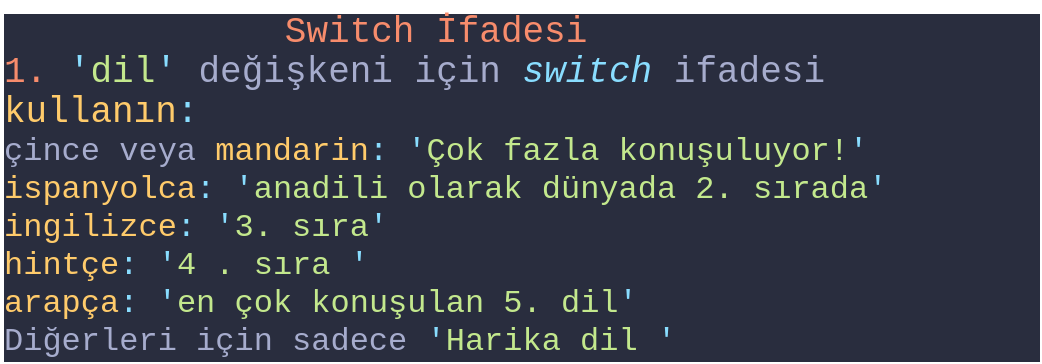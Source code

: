 <mxfile version="18.1.3" type="google" pages="4"><diagram id="4KESBLsWZZrJJSpg42B9" name="156 Switch Statement"><mxGraphModel dx="1490" dy="649" grid="1" gridSize="10" guides="1" tooltips="1" connect="1" arrows="1" fold="1" page="1" pageScale="1" pageWidth="4681" pageHeight="3300" math="0" shadow="0"><root><mxCell id="0"/><mxCell id="1" parent="0"/><mxCell id="v5a4PRGy6sJuDJHHzYLF-1" value="&lt;div style=&quot;color: rgb(166 , 172 , 205) ; background-color: rgb(41 , 45 , 62) ; font-family: &amp;#34;consolas&amp;#34; , &amp;#34;courier new&amp;#34; , monospace ; font-weight: normal ; line-height: 18px&quot;&gt;&lt;div&gt;&lt;font style=&quot;font-size: 18px&quot;&gt;&lt;span style=&quot;color: rgb(247 , 140 , 108)&quot;&gt;&amp;nbsp; &amp;nbsp; &amp;nbsp; &amp;nbsp; &amp;nbsp; &amp;nbsp; &amp;nbsp;Switch İfadesi&lt;/span&gt;&lt;/font&gt;&lt;/div&gt;&lt;div&gt;&lt;font style=&quot;font-size: 18px&quot;&gt;&lt;span style=&quot;color: rgb(247 , 140 , 108)&quot;&gt;1.&lt;/span&gt;&lt;span style=&quot;color: rgb(166 , 172 , 205)&quot;&gt; &lt;/span&gt;&lt;span style=&quot;color: rgb(137 , 221 , 255)&quot;&gt;'&lt;/span&gt;&lt;span style=&quot;color: rgb(195 , 232 , 141)&quot;&gt;dil&lt;/span&gt;&lt;span style=&quot;color: rgb(137 , 221 , 255)&quot;&gt;'&lt;/span&gt;&lt;span style=&quot;color: rgb(166 , 172 , 205)&quot;&gt; değişkeni için &lt;/span&gt;&lt;span style=&quot;color: rgb(137 , 221 , 255) ; font-style: italic&quot;&gt;switch&lt;/span&gt;&lt;span style=&quot;color: rgb(166 , 172 , 205)&quot;&gt; ifadesi &lt;/span&gt;&lt;span style=&quot;color: rgb(255 , 203 , 107)&quot;&gt;kullanın&lt;/span&gt;&lt;span style=&quot;color: rgb(137 , 221 , 255)&quot;&gt;:&lt;/span&gt;&lt;span style=&quot;color: rgb(166 , 172 , 205)&quot;&gt; &lt;/span&gt;&lt;/font&gt;&lt;/div&gt;&lt;div&gt;&lt;font size=&quot;3&quot;&gt;&lt;span style=&quot;color: #a6accd&quot;&gt;çince veya &lt;/span&gt;&lt;span style=&quot;color: #ffcb6b&quot;&gt;mandarin&lt;/span&gt;&lt;span style=&quot;color: #89ddff&quot;&gt;:&lt;/span&gt;&lt;span style=&quot;color: #a6accd&quot;&gt; &lt;/span&gt;&lt;span style=&quot;color: #89ddff&quot;&gt;'&lt;/span&gt;&lt;span style=&quot;color: #c3e88d&quot;&gt;Çok fazla konuşuluyor!&lt;/span&gt;&lt;span style=&quot;color: #89ddff&quot;&gt;'&lt;/span&gt;&lt;/font&gt;&lt;/div&gt;&lt;div&gt;&lt;font size=&quot;3&quot;&gt;&lt;span style=&quot;color: #ffcb6b&quot;&gt;ispanyolca&lt;/span&gt;&lt;span style=&quot;color: #89ddff&quot;&gt;:&lt;/span&gt;&lt;span style=&quot;color: #a6accd&quot;&gt; &lt;/span&gt;&lt;span style=&quot;color: #89ddff&quot;&gt;'&lt;/span&gt;&lt;span style=&quot;color: #c3e88d&quot;&gt;anadili olarak dünyada 2. sırada&lt;/span&gt;&lt;span style=&quot;color: #89ddff&quot;&gt;'&lt;/span&gt;&lt;/font&gt;&lt;/div&gt;&lt;div&gt;&lt;font size=&quot;3&quot;&gt;&lt;span style=&quot;color: #ffcb6b&quot;&gt;ingilizce&lt;/span&gt;&lt;span style=&quot;color: #89ddff&quot;&gt;:&lt;/span&gt;&lt;span style=&quot;color: #a6accd&quot;&gt; &lt;/span&gt;&lt;span style=&quot;color: #89ddff&quot;&gt;'&lt;/span&gt;&lt;span style=&quot;color: #c3e88d&quot;&gt;3. sıra&lt;/span&gt;&lt;span style=&quot;color: #89ddff&quot;&gt;'&lt;/span&gt;&lt;/font&gt;&lt;/div&gt;&lt;div&gt;&lt;font size=&quot;3&quot;&gt;&lt;span style=&quot;color: #ffcb6b&quot;&gt;hintçe&lt;/span&gt;&lt;span style=&quot;color: #89ddff&quot;&gt;:&lt;/span&gt;&lt;span style=&quot;color: #a6accd&quot;&gt; &lt;/span&gt;&lt;span style=&quot;color: #89ddff&quot;&gt;'&lt;/span&gt;&lt;span style=&quot;color: #c3e88d&quot;&gt;4 . sıra &lt;/span&gt;&lt;span style=&quot;color: #89ddff&quot;&gt;'&lt;/span&gt;&lt;/font&gt;&lt;/div&gt;&lt;div&gt;&lt;font size=&quot;3&quot;&gt;&lt;span style=&quot;color: #ffcb6b&quot;&gt;arapça&lt;/span&gt;&lt;span style=&quot;color: #89ddff&quot;&gt;:&lt;/span&gt;&lt;span style=&quot;color: #a6accd&quot;&gt; &lt;/span&gt;&lt;span style=&quot;color: #89ddff&quot;&gt;'&lt;/span&gt;&lt;span style=&quot;color: #c3e88d&quot;&gt;en çok konuşulan 5. dil&lt;/span&gt;&lt;span style=&quot;color: #89ddff&quot;&gt;'&lt;/span&gt;&lt;/font&gt;&lt;/div&gt;&lt;div&gt;&lt;font size=&quot;3&quot;&gt;&lt;span style=&quot;color: rgb(166 , 172 , 205)&quot;&gt;Diğerleri için sadece &lt;/span&gt;&lt;span style=&quot;color: rgb(137 , 221 , 255)&quot;&gt;'&lt;/span&gt;&lt;span style=&quot;color: rgb(195 , 232 , 141)&quot;&gt;Harika dil &lt;/span&gt;&lt;span style=&quot;color: rgb(137 , 221 , 255)&quot;&gt;'&lt;/span&gt;&lt;/font&gt;&lt;/div&gt;&lt;/div&gt;" style="text;whiteSpace=wrap;html=1;" vertex="1" parent="1"><mxGeometry x="500" y="180" width="520" height="140" as="geometry"/></mxCell></root></mxGraphModel></diagram><diagram id="kOUxTURyyxOx_f9URyIH" name="157 Statements and Expressions"><mxGraphModel dx="1490" dy="649" grid="1" gridSize="10" guides="1" tooltips="1" connect="1" arrows="1" fold="1" page="1" pageScale="1" pageWidth="4681" pageHeight="3300" math="0" shadow="0"><root><mxCell id="0"/><mxCell id="1" parent="0"/></root></mxGraphModel></diagram><diagram id="7vXGoJsmW4SxP1-FQiOk" name="158  The Conditional (Ternary) Operator"><mxGraphModel grid="1" page="1" gridSize="10" guides="1" tooltips="1" connect="1" arrows="1" fold="1" pageScale="1" pageWidth="4681" pageHeight="3300" math="0" shadow="0"><root><mxCell id="0"/><mxCell id="1" parent="0"/><mxCell id="sHqvfkUHEUHlDpnlUpiQ-1" value="&lt;div style=&quot;color: rgb(166 , 172 , 205) ; background-color: rgb(41 , 45 , 62) ; font-family: &amp;#34;consolas&amp;#34; , &amp;#34;courier new&amp;#34; , monospace ; font-weight: normal ; line-height: 18px&quot;&gt;&lt;font style=&quot;font-size: 18px&quot;&gt;&lt;br&gt;&lt;/font&gt;&lt;div&gt;&lt;font size=&quot;3&quot;&gt;&lt;span style=&quot;color: #82aaff&quot;&gt;&amp;nbsp; &amp;nbsp; &amp;nbsp; &amp;nbsp; &amp;nbsp; &amp;nbsp; &amp;nbsp; &amp;nbsp; &amp;nbsp; &amp;nbsp; &amp;nbsp; &amp;nbsp; &amp;nbsp; &amp;nbsp; &amp;nbsp; &amp;nbsp; &amp;nbsp; &amp;nbsp;Koşullu&lt;/span&gt;&lt;span style=&quot;color: #a6accd&quot;&gt; (Üçlü) Operatör&lt;/span&gt;&lt;/font&gt;&lt;/div&gt;&lt;div&gt;&lt;font size=&quot;3&quot;&gt;&lt;span style=&quot;color: #a6accd&quot;&gt;&lt;br&gt;&lt;/span&gt;&lt;/font&gt;&lt;/div&gt;&lt;div&gt;&lt;font size=&quot;3&quot;&gt;&lt;span style=&quot;color: #f78c6c&quot;&gt;1.&lt;/span&gt;&lt;span style=&quot;color: #a6accd&quot;&gt; Seçtiğiniz ülkenin nüfusu &lt;/span&gt;&lt;span style=&quot;color: #f78c6c&quot;&gt;33&lt;/span&gt;&lt;span style=&quot;color: #a6accd&quot;&gt; milyondan fazlaysa üçlü operatörü kullanın&amp;nbsp;&lt;/span&gt;&lt;/font&gt;&lt;span style=&quot;font-size: medium&quot;&gt;konsola şöyle bir string &lt;/span&gt;&lt;span style=&quot;font-size: medium ; color: rgb(255 , 203 , 107)&quot;&gt;yazdırın&lt;/span&gt;&lt;span style=&quot;font-size: medium&quot;&gt; &lt;/span&gt;&lt;span style=&quot;font-size: medium ; color: rgb(137 , 221 , 255)&quot;&gt;:&lt;/span&gt;&lt;span style=&quot;font-size: medium&quot;&gt; &lt;/span&gt;&lt;span style=&quot;font-size: medium ; color: rgb(137 , 221 , 255)&quot;&gt;'&lt;/span&gt;&lt;span style=&quot;font-size: medium ; color: rgb(195 , 232 , 141)&quot;&gt;İtalya&lt;/span&gt;&lt;span style=&quot;font-size: medium ; color: rgb(137 , 221 , 255)&quot;&gt;'&lt;/span&gt;&lt;span style=&quot;font-size: medium&quot;&gt;nın nüfusu ortalamanın üzerinde&lt;/span&gt;&lt;span style=&quot;font-size: medium ; color: rgb(137 , 221 , 255)&quot;&gt;'&lt;/span&gt;&lt;span style=&quot;font-size: medium ; color: rgb(195 , 232 , 141)&quot;&gt;.&lt;/span&gt;&lt;span style=&quot;font-size: medium&quot;&gt;Aksi takdirde&lt;/span&gt;&lt;span style=&quot;font-size: medium ; color: rgb(137 , 221 , 255)&quot;&gt;,&lt;/span&gt;&lt;span style=&quot;font-size: medium&quot;&gt; &lt;/span&gt;&lt;span style=&quot;font-size: medium ; color: rgb(137 , 221 , 255)&quot;&gt;'&lt;/span&gt;&lt;span style=&quot;font-size: medium ; color: rgb(195 , 232 , 141)&quot;&gt;İtalya&lt;/span&gt;&lt;span style=&quot;font-size: medium ; color: rgb(137 , 221 , 255)&quot;&gt;'&lt;/span&gt;&lt;span style=&quot;font-size: medium&quot;&gt;nın nüfusu ortalamanın altında&lt;/span&gt;&lt;span style=&quot;font-size: medium ; color: rgb(137 , 221 , 255)&quot;&gt;'&lt;/span&gt;&lt;span style=&quot;font-size: medium ; color: rgb(195 , 232 , 141)&quot;&gt; yazın. Sadece nasıl olduğuna dikkat edin.&lt;/span&gt;&lt;span style=&quot;font-size: medium&quot;&gt;bu iki cümle arasında sadece bir kelime değişiyor&lt;/span&gt;&lt;span style=&quot;font-size: medium ; color: rgb(137 , 221 , 255)&quot;&gt;!&lt;/span&gt;&lt;/div&gt;&lt;div&gt;&lt;font size=&quot;3&quot;&gt;&lt;span style=&quot;color: #89ddff&quot;&gt;&lt;br&gt;&lt;/span&gt;&lt;/font&gt;&lt;/div&gt;&lt;div&gt;&lt;font size=&quot;3&quot;&gt;&lt;span style=&quot;color: #f78c6c&quot;&gt;2.&lt;/span&gt;&lt;span style=&quot;color: #a6accd&quot;&gt; Sonucu kontrol ettikten sonra popülasyonu &amp;nbsp;&lt;/span&gt;&lt;span style=&quot;color: #f78c6c&quot;&gt;13&lt;/span&gt;&lt;span style=&quot;color: #a6accd&quot;&gt; ve ardından&amp;nbsp;&lt;/span&gt;&lt;/font&gt;&lt;span style=&quot;font-size: medium ; color: rgb(247 , 140 , 108)&quot;&gt;130&lt;/span&gt;&lt;span style=&quot;font-size: medium&quot;&gt; yapalaım&lt;/span&gt;&lt;span style=&quot;font-size: medium ; color: rgb(137 , 221 , 255)&quot;&gt;.&lt;/span&gt;&lt;span style=&quot;font-size: medium&quot;&gt; Farklı sonuçları görün ve popülasyonu orijinaline geri ayarlayın&lt;/span&gt;&lt;/div&gt;&lt;/div&gt;" style="text;whiteSpace=wrap;html=1;fontSize=18;" vertex="1" parent="1"><mxGeometry x="430" y="110" width="850" height="210" as="geometry"/></mxCell></root></mxGraphModel></diagram><diagram id="GF4cYn1MYtTehCVXXoPe" name="159 Coding Exercise 28: ternary operator"><mxGraphModel grid="1" page="1" gridSize="10" guides="1" tooltips="1" connect="1" arrows="1" fold="1" pageScale="1" pageWidth="4681" pageHeight="3300" math="0" shadow="0"><root><mxCell id="0"/><mxCell id="1" parent="0"/><mxCell id="wb_FIyRjFDTlsOware2u-1" value="&lt;div style=&quot;color: rgb(166 , 172 , 205) ; background-color: rgb(41 , 45 , 62) ; font-family: &amp;#34;consolas&amp;#34; , &amp;#34;courier new&amp;#34; , monospace ; font-weight: normal ; line-height: 18px&quot;&gt;&lt;div&gt;&lt;font style=&quot;font-size: 18px&quot;&gt;&lt;div style=&quot;color: rgb(0 , 0 , 0)&quot;&gt;&lt;font color=&quot;#a6accd&quot;&gt;&amp;nbsp; &amp;nbsp; &amp;nbsp; &amp;nbsp; &amp;nbsp; &amp;nbsp; &amp;nbsp; &amp;nbsp; &amp;nbsp; &amp;nbsp; &amp;nbsp; &amp;nbsp; &amp;nbsp; &amp;nbsp; &amp;nbsp; &amp;nbsp; &amp;nbsp; &amp;nbsp; &amp;nbsp;JavaScript Temelleri – Bölüm&amp;nbsp;&lt;/font&gt;&lt;font color=&quot;#f78c6c&quot;&gt;1&lt;/font&gt;&lt;/div&gt;&lt;div&gt;&lt;font size=&quot;3&quot;&gt;&amp;nbsp; &amp;nbsp; &amp;nbsp; &amp;nbsp; &amp;nbsp; &amp;nbsp; &amp;nbsp; &amp;nbsp; &amp;nbsp; &amp;nbsp; &amp;nbsp; &amp;nbsp; &amp;nbsp; &amp;nbsp; &amp;nbsp; &amp;nbsp; &amp;nbsp; &amp;nbsp; &amp;nbsp; &amp;nbsp; &amp;nbsp; &amp;nbsp; &amp;nbsp; &amp;nbsp; &amp;nbsp; &amp;nbsp; &amp;nbsp; &amp;nbsp;Kodlama #&lt;span style=&quot;color: rgb(247 , 140 , 108)&quot;&gt;28&lt;/span&gt;&lt;/font&gt;&lt;/div&gt;&lt;div&gt;&lt;font size=&quot;3&quot;&gt;&lt;span style=&quot;color: rgb(247 , 140 , 108)&quot;&gt;&lt;br&gt;&lt;/span&gt;&lt;/font&gt;&lt;/div&gt;&lt;/font&gt;&lt;/div&gt;&lt;div&gt;&lt;font style=&quot;font-size: 18px&quot;&gt;&lt;span style=&quot;color: rgb(166 , 172 , 205)&quot;&gt;Engin ne zaman restorana gitse kullanacağı çok basit bir bahşiş hesaplayıcısı yapmak istiyor&lt;/span&gt;&lt;span style=&quot;color: rgb(137 , 221 , 255)&quot;&gt;.&lt;/span&gt;&lt;span style=&quot;color: rgb(166 , 172 , 205)&quot;&gt; &amp;nbsp;Hesap &lt;/span&gt;&lt;span style=&quot;color: rgb(247 , 140 , 108)&quot;&gt;50&lt;/span&gt;&lt;span style=&quot;color: rgb(166 , 172 , 205)&quot;&gt; ile &lt;/span&gt;&lt;span style=&quot;color: rgb(247 , 140 , 108)&quot;&gt;300&lt;/span&gt;&lt;span style=&quot;color: rgb(166 , 172 , 205)&quot;&gt; arasındaysa&lt;/span&gt;&lt;span style=&quot;color: rgb(137 , 221 , 255)&quot;&gt;,&lt;/span&gt;&lt;span style=&quot;color: rgb(166 , 172 , 205)&quot;&gt; &lt;/span&gt;&lt;span style=&quot;color: rgb(137 , 221 , 255)&quot;&gt;%&lt;/span&gt;&lt;span style=&quot;color: rgb(247 , 140 , 108)&quot;&gt;15&lt;/span&gt;&lt;span style=&quot;color: rgb(166 , 172 , 205)&quot;&gt; bahşiş verecek&lt;/span&gt;&lt;span style=&quot;color: rgb(137 , 221 , 255)&quot;&gt;.&lt;/span&gt;&lt;span style=&quot;color: rgb(166 , 172 , 205)&quot;&gt; Değer farklıysa&lt;/span&gt;&lt;span style=&quot;color: rgb(137 , 221 , 255)&quot;&gt;,&lt;/span&gt;&lt;span style=&quot;color: rgb(166 , 172 , 205)&quot;&gt; bahşiş &lt;/span&gt;&lt;span style=&quot;color: rgb(137 , 221 , 255)&quot;&gt;%&lt;/span&gt;&lt;span style=&quot;color: rgb(247 , 140 , 108)&quot;&gt;20&lt;/span&gt;&lt;span style=&quot;color: rgb(137 , 221 , 255)&quot;&gt;'&lt;/span&gt;&lt;span style=&quot;color: rgb(195 , 232 , 141)&quot;&gt;dir.&lt;/span&gt;&lt;/font&gt;&lt;/div&gt;&lt;div&gt;&lt;font style=&quot;font-size: 18px&quot;&gt;&lt;span style=&quot;color: rgb(195 , 232 , 141)&quot;&gt;&lt;br&gt;&lt;/span&gt;&lt;/font&gt;&lt;/div&gt;&lt;div&gt;&lt;font size=&quot;3&quot;&gt;&lt;span style=&quot;color: #ffcb6b&quot;&gt;Görevleriniz&lt;/span&gt;&lt;span style=&quot;color: #89ddff&quot;&gt;:&lt;/span&gt;&lt;/font&gt;&lt;/div&gt;&lt;div&gt;&lt;font size=&quot;3&quot;&gt;&lt;span style=&quot;color: #89ddff&quot;&gt;&lt;br&gt;&lt;/span&gt;&lt;/font&gt;&lt;/div&gt;&lt;div&gt;&lt;font size=&quot;3&quot;&gt;&lt;span style=&quot;color: #f78c6c&quot;&gt;1.&lt;/span&gt;&lt;span style=&quot;color: #a6accd&quot;&gt; Fatura değerine bağlı olarak bahşişi hesaplayın&lt;/span&gt;&lt;span style=&quot;color: #89ddff&quot;&gt;.&lt;/span&gt;&lt;span style=&quot;color: #a6accd&quot;&gt; &lt;/span&gt;&lt;span style=&quot;color: #89ddff&quot;&gt;'&lt;/span&gt;&lt;span style=&quot;color: #c3e88d&quot;&gt;bahşiş&lt;/span&gt;&lt;span style=&quot;color: #89ddff&quot;&gt;'&lt;/span&gt;&lt;span style=&quot;color: #a6accd&quot;&gt; adlı bir değişken oluşturun&amp;nbsp;&lt;/span&gt;&lt;/font&gt;&lt;font size=&quot;3&quot;&gt;&lt;span style=&quot;color: #89ddff ; font-style: italic&quot;&gt;if&lt;/span&gt;&lt;span style=&quot;color: #89ddff&quot;&gt;/&lt;/span&gt;&lt;span style=&quot;color: #89ddff ; font-style: italic&quot;&gt;else&lt;/span&gt; ifadesini kullanmadan &lt;span style=&quot;color: #82aaff&quot;&gt;oluşturalım&lt;/span&gt; &amp;nbsp;(Sizin için daha kolaysa&lt;span style=&quot;color: #89ddff&quot;&gt;,&amp;nbsp;&lt;/span&gt;&lt;/font&gt;&lt;span style=&quot;font-size: medium&quot;&gt;bir if&lt;/span&gt;&lt;span style=&quot;font-size: medium ; color: rgb(137 , 221 , 255)&quot;&gt;/&lt;/span&gt;&lt;span style=&quot;font-size: medium&quot;&gt;else ifadesi ile başlayın ve ardından onu bir üçlüye dönüştürmeyi deneyin)&lt;/span&gt;&lt;/div&gt;&lt;div&gt;&lt;span style=&quot;font-size: medium&quot;&gt;&lt;br&gt;&lt;/span&gt;&lt;/div&gt;&lt;div&gt;&lt;font size=&quot;3&quot;&gt;&lt;span style=&quot;color: #f78c6c&quot;&gt;2.&lt;/span&gt;&lt;span style=&quot;color: #a6accd&quot;&gt; Konsola fatura değeri&lt;/span&gt;&lt;span style=&quot;color: #89ddff&quot;&gt;,&lt;/span&gt;&lt;span style=&quot;color: #a6accd&quot;&gt; bahşiş ve son değeri içeren bir dize yazdırın&lt;/span&gt;&lt;/font&gt;&lt;span style=&quot;font-size: medium&quot;&gt;(fatura &lt;/span&gt;&lt;span style=&quot;font-size: medium ; color: rgb(137 , 221 , 255)&quot;&gt;+&lt;/span&gt;&lt;span style=&quot;font-size: medium&quot;&gt; bahşiş)&lt;/span&gt;&lt;span style=&quot;font-size: medium ; color: rgb(137 , 221 , 255)&quot;&gt;.&lt;/span&gt;&lt;span style=&quot;font-size: medium&quot;&gt; Örnek: “Fatura &lt;/span&gt;&lt;span style=&quot;font-size: medium ; color: rgb(247 , 140 , 108)&quot;&gt;275&lt;/span&gt;&lt;span style=&quot;font-size: medium ; color: rgb(137 , 221 , 255)&quot;&gt;,&lt;/span&gt;&lt;span style=&quot;font-size: medium&quot;&gt; bahşiş &lt;/span&gt;&lt;span style=&quot;font-size: medium ; color: rgb(247 , 140 , 108)&quot;&gt;41.25&lt;/span&gt;&lt;span style=&quot;font-size: medium&quot;&gt; ve toplam değer&amp;nbsp;&lt;/span&gt;&lt;span style=&quot;font-size: medium ; color: rgb(247 , 140 , 108)&quot;&gt;316&lt;/span&gt;&lt;span style=&quot;font-size: medium ; color: rgb(137 , 221 , 255)&quot;&gt;,&lt;/span&gt;&lt;span style=&quot;font-size: medium ; color: rgb(247 , 140 , 108)&quot;&gt;25&lt;/span&gt;&lt;span style=&quot;font-size: medium&quot;&gt;”&lt;/span&gt;&lt;/div&gt;&lt;div&gt;&lt;span style=&quot;font-size: medium&quot;&gt;&lt;br&gt;&lt;/span&gt;&lt;/div&gt;&lt;div&gt;&lt;font size=&quot;3&quot;&gt;&lt;span style=&quot;color: #a6accd&quot;&gt;Test &lt;/span&gt;&lt;span style=&quot;color: #ffcb6b&quot;&gt;verileri&lt;/span&gt;&lt;span style=&quot;color: #89ddff&quot;&gt;:&lt;/span&gt;&lt;/font&gt;&lt;/div&gt;&lt;div&gt;&lt;font size=&quot;3&quot;&gt;&lt;span style=&quot;color: #89ddff&quot;&gt;&lt;br&gt;&lt;/span&gt;&lt;/font&gt;&lt;/div&gt;&lt;div&gt;&lt;font size=&quot;3&quot;&gt;&lt;span style=&quot;color: #a6accd&quot;&gt;§ Veri &lt;/span&gt;&lt;span style=&quot;color: #f78c6c&quot;&gt;1&lt;/span&gt;&lt;span style=&quot;color: #a6accd&quot;&gt;: &lt;/span&gt;&lt;span style=&quot;color: #f78c6c&quot;&gt;275&lt;/span&gt;&lt;span style=&quot;color: #89ddff&quot;&gt;,&lt;/span&gt;&lt;span style=&quot;color: #a6accd&quot;&gt; &lt;/span&gt;&lt;span style=&quot;color: #f78c6c&quot;&gt;40&lt;/span&gt;&lt;span style=&quot;color: #a6accd&quot;&gt; ve &lt;/span&gt;&lt;span style=&quot;color: #f78c6c&quot;&gt;430&lt;/span&gt;&lt;span style=&quot;color: #a6accd&quot;&gt; fatura değerleri için test&lt;/span&gt;&lt;/font&gt;&lt;/div&gt;&lt;div&gt;&lt;font size=&quot;3&quot;&gt;&lt;span style=&quot;color: #a6accd&quot;&gt;&lt;br&gt;&lt;/span&gt;&lt;/font&gt;&lt;/div&gt;&lt;div&gt;&lt;font size=&quot;3&quot;&gt;&lt;span style=&quot;color: #ffcb6b&quot;&gt;İpuçları&lt;/span&gt;&lt;span style=&quot;color: #89ddff&quot;&gt;:&lt;/span&gt;&lt;/font&gt;&lt;/div&gt;&lt;div&gt;&lt;font size=&quot;3&quot;&gt;&lt;span style=&quot;color: #a6accd&quot;&gt;§ Bir değerin &lt;/span&gt;&lt;span style=&quot;color: #89ddff&quot;&gt;%&lt;/span&gt;&lt;span style=&quot;color: #f78c6c&quot;&gt;20&lt;/span&gt;&lt;span style=&quot;color: #89ddff&quot;&gt;'&lt;/span&gt;&lt;span style=&quot;color: #c3e88d&quot;&gt;sini hesaplamak için, onu 20/100 = 0,2 ile çarpmanız yeterlidir.&lt;/span&gt;&lt;/font&gt;&lt;/div&gt;&lt;div&gt;&lt;font size=&quot;3&quot;&gt;&lt;span style=&quot;color: #a6accd&quot;&gt;§ X değeri &lt;/span&gt;&lt;span style=&quot;color: #f78c6c&quot;&gt;50&lt;/span&gt;&lt;span style=&quot;color: #a6accd&quot;&gt; ile &lt;/span&gt;&lt;span style=&quot;color: #f78c6c&quot;&gt;300&lt;/span&gt;&lt;span style=&quot;color: #a6accd&quot;&gt; arasında ise&lt;/span&gt;&lt;span style=&quot;color: #89ddff&quot;&gt;,&lt;/span&gt;&lt;span style=&quot;color: #a6accd&quot;&gt; X &lt;/span&gt;&lt;span style=&quot;color: #89ddff&quot;&gt;&amp;gt;=&lt;/span&gt;&lt;span style=&quot;color: #a6accd&quot;&gt; &lt;/span&gt;&lt;span style=&quot;color: #f78c6c&quot;&gt;50&lt;/span&gt;&lt;span style=&quot;color: #a6accd&quot;&gt; &lt;/span&gt;&lt;span style=&quot;color: #89ddff&quot;&gt;&amp;amp;&amp;amp;&lt;/span&gt;&lt;span style=&quot;color: #a6accd&quot;&gt; &lt;/span&gt;&lt;span style=&quot;color: #89ddff&quot;&gt;&amp;lt;=&lt;/span&gt;&lt;span style=&quot;color: #a6accd&quot;&gt; &lt;/span&gt;&lt;span style=&quot;color: #f78c6c&quot;&gt;300&lt;/span&gt;&lt;span style=&quot;color: #a6accd&quot;&gt; &lt;/span&gt;&lt;/font&gt;&lt;/div&gt;&lt;div&gt;&lt;span style=&quot;color: rgb(166 , 172 , 205)&quot;&gt;&lt;font size=&quot;3&quot;&gt;BAŞARILAR 😀&lt;/font&gt;&lt;/span&gt;&lt;/div&gt;&lt;/div&gt;" style="text;whiteSpace=wrap;html=1;fontSize=18;" vertex="1" parent="1"><mxGeometry x="190" y="100" width="1060" height="360" as="geometry"/></mxCell></root></mxGraphModel></diagram></mxfile>